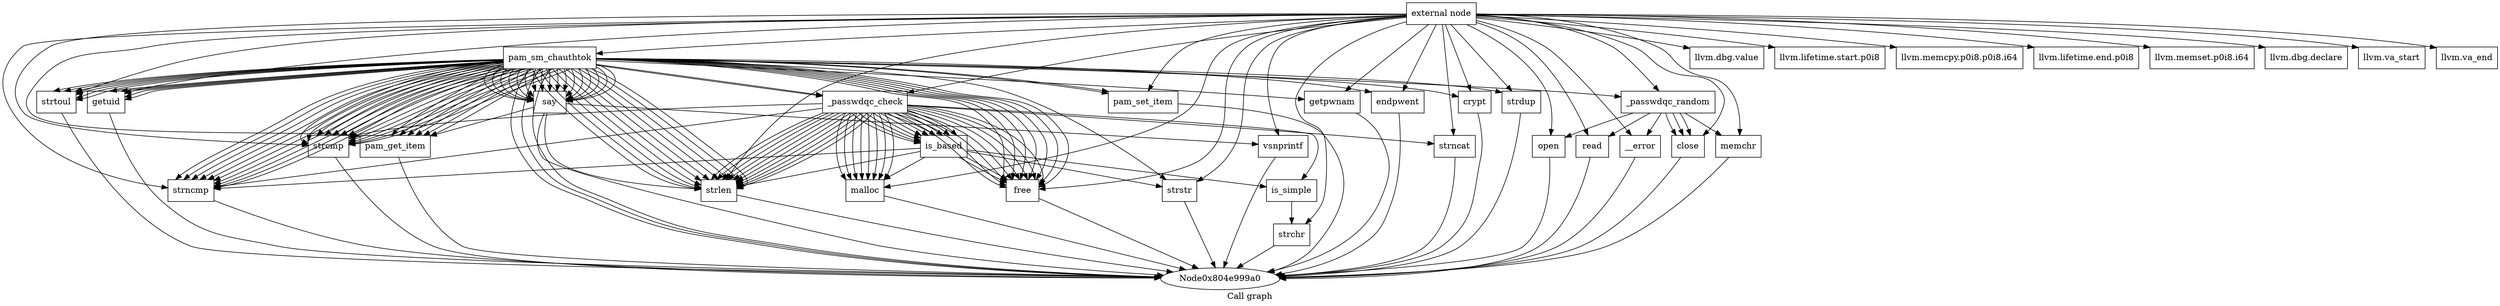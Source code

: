 digraph "Call graph" {
	label="Call graph";

	Node0x804e99970 [shape=record,label="{external node}"];
	Node0x804e99970 -> Node0x804e99a00;
	Node0x804e99970 -> Node0x8050ff060;
	Node0x804e99970 -> Node0x8050ff0c0;
	Node0x804e99970 -> Node0x8050ff120;
	Node0x804e99970 -> Node0x804e99a60;
	Node0x804e99970 -> Node0x804e99ac0;
	Node0x804e99970 -> Node0x804e99b20;
	Node0x804e99970 -> Node0x804e99b80;
	Node0x804e99970 -> Node0x8050ff1e0;
	Node0x804e99970 -> Node0x804e99c40;
	Node0x804e99970 -> Node0x804e99ca0;
	Node0x804e99970 -> Node0x804e99d00;
	Node0x804e99970 -> Node0x8050ff240;
	Node0x804e99970 -> Node0x804e99d60;
	Node0x804e99970 -> Node0x804e99dc0;
	Node0x804e99970 -> Node0x804e99e20;
	Node0x804e99970 -> Node0x804e99e80;
	Node0x804e99970 -> Node0x804e99fa0;
	Node0x804e99970 -> Node0x8050ff000;
	Node0x804e99970 -> Node0x8050ff2a0;
	Node0x804e99970 -> Node0x8050ff300;
	Node0x804e99970 -> Node0x8050ff180;
	Node0x804e99970 -> Node0x8050ff360;
	Node0x804e99970 -> Node0x804e99ee0;
	Node0x804e99970 -> Node0x8050ff3c0;
	Node0x804e99970 -> Node0x8050ff480;
	Node0x804e99970 -> Node0x8050ff540;
	Node0x804e99970 -> Node0x804e99f40;
	Node0x804e99970 -> Node0x8050ff5a0;
	Node0x804e99970 -> Node0x8050ff600;
	Node0x804e99970 -> Node0x8050ff660;
	Node0x804e99970 -> Node0x8050ff6c0;
	Node0x804e99970 -> Node0x8050ff720;
	Node0x804e99a00 [shape=record,label="{pam_sm_chauthtok}"];
	Node0x804e99a00 -> Node0x804e99a60;
	Node0x804e99a00 -> Node0x804e99a60;
	Node0x804e99a00 -> Node0x804e99ac0;
	Node0x804e99a00 -> Node0x804e99a60;
	Node0x804e99a00 -> Node0x804e99ac0;
	Node0x804e99a00 -> Node0x804e99a60;
	Node0x804e99a00 -> Node0x804e99ac0;
	Node0x804e99a00 -> Node0x804e99a60;
	Node0x804e99a00 -> Node0x804e99ac0;
	Node0x804e99a00 -> Node0x804e99a60;
	Node0x804e99a00 -> Node0x804e99b20;
	Node0x804e99a00 -> Node0x804e99b20;
	Node0x804e99a00 -> Node0x804e99a60;
	Node0x804e99a00 -> Node0x804e99ac0;
	Node0x804e99a00 -> Node0x804e99b20;
	Node0x804e99a00 -> Node0x804e99a60;
	Node0x804e99a00 -> Node0x804e99b20;
	Node0x804e99a00 -> Node0x804e99b20;
	Node0x804e99a00 -> Node0x804e99b20;
	Node0x804e99a00 -> Node0x804e99b20;
	Node0x804e99a00 -> Node0x804e99a60;
	Node0x804e99a00 -> Node0x804e99ac0;
	Node0x804e99a00 -> Node0x804e99a60;
	Node0x804e99a00 -> Node0x804e99b20;
	Node0x804e99a00 -> Node0x804e99b20;
	Node0x804e99a00 -> Node0x804e99b20;
	Node0x804e99a00 -> Node0x804e99b20;
	Node0x804e99a00 -> Node0x804e99b80;
	Node0x804e99a00 -> Node0x804e99be0;
	Node0x804e99a00 -> Node0x804e99be0;
	Node0x804e99a00 -> Node0x804e99b80;
	Node0x804e99a00 -> Node0x804e99c40;
	Node0x804e99a00 -> Node0x804e999a0;
	Node0x804e99a00 -> Node0x804e99ca0;
	Node0x804e99a00 -> Node0x804e99d00;
	Node0x804e99a00 -> Node0x804e99d60;
	Node0x804e99a00 -> Node0x804e99d60;
	Node0x804e99a00 -> Node0x804e99c40;
	Node0x804e99a00 -> Node0x804e99c40;
	Node0x804e99a00 -> Node0x804e99dc0;
	Node0x804e99a00 -> Node0x804e99e20;
	Node0x804e99a00 -> Node0x804e99b80;
	Node0x804e99a00 -> Node0x804e99e80;
	Node0x804e99a00 -> Node0x804e99b20;
	Node0x804e99a00 -> Node0x804e99d00;
	Node0x804e99a00 -> Node0x804e99b80;
	Node0x804e99a00 -> Node0x804e99c40;
	Node0x804e99a00 -> Node0x804e99d00;
	Node0x804e99a00 -> Node0x804e99be0;
	Node0x804e99a00 -> Node0x804e99be0;
	Node0x804e99a00 -> Node0x804e99ee0;
	Node0x804e99a00 -> Node0x804e99be0;
	Node0x804e99a00 -> Node0x804e99be0;
	Node0x804e99a00 -> Node0x804e99be0;
	Node0x804e99a00 -> Node0x804e99be0;
	Node0x804e99a00 -> Node0x804e99be0;
	Node0x804e99a00 -> Node0x804e99f40;
	Node0x804e99a00 -> Node0x804e99be0;
	Node0x804e99a00 -> Node0x804e99d00;
	Node0x804e99a00 -> Node0x804e99b80;
	Node0x804e99a00 -> Node0x804e99be0;
	Node0x804e99a00 -> Node0x804e99c40;
	Node0x804e99a00 -> Node0x804e999a0;
	Node0x804e99a00 -> Node0x804e99d00;
	Node0x804e99a00 -> Node0x804e99fa0;
	Node0x804e99a00 -> Node0x804e99d00;
	Node0x804e99a00 -> Node0x804e99d60;
	Node0x804e99a00 -> Node0x804e99d60;
	Node0x804e99a00 -> Node0x804e99d00;
	Node0x804e99a00 -> Node0x804e99d00;
	Node0x804e99a00 -> Node0x804e99be0;
	Node0x804e99a00 -> Node0x804e99be0;
	Node0x804e99a00 -> Node0x8050ff000;
	Node0x804e99a00 -> Node0x804e99ee0;
	Node0x804e99a00 -> Node0x804e99be0;
	Node0x804e99a00 -> Node0x804e99be0;
	Node0x804e99a00 -> Node0x804e99c40;
	Node0x804e99a00 -> Node0x804e999a0;
	Node0x804e99a00 -> Node0x804e99b20;
	Node0x804e99a00 -> Node0x804e99be0;
	Node0x804e99a00 -> Node0x804e99d00;
	Node0x804e99a00 -> Node0x804e99d60;
	Node0x804e99a00 -> Node0x804e99d60;
	Node0x804e99a00 -> Node0x804e99ca0;
	Node0x804e99a00 -> Node0x804e99d00;
	Node0x804e99a00 -> Node0x804e99d60;
	Node0x804e99a00 -> Node0x804e99be0;
	Node0x8050ff060 [shape=record,label="{llvm.dbg.value}"];
	Node0x8050ff0c0 [shape=record,label="{llvm.lifetime.start.p0i8}"];
	Node0x8050ff120 [shape=record,label="{llvm.memcpy.p0i8.p0i8.i64}"];
	Node0x804e99a60 [shape=record,label="{strncmp}"];
	Node0x804e99a60 -> Node0x804e999a0;
	Node0x804e99ac0 [shape=record,label="{strtoul}"];
	Node0x804e99ac0 -> Node0x804e999a0;
	Node0x804e99b20 [shape=record,label="{strcmp}"];
	Node0x804e99b20 -> Node0x804e999a0;
	Node0x804e99b80 [shape=record,label="{getuid}"];
	Node0x804e99b80 -> Node0x804e999a0;
	Node0x804e99be0 [shape=record,label="{say}"];
	Node0x804e99be0 -> Node0x8050ff180;
	Node0x804e99be0 -> Node0x804e99c40;
	Node0x804e99be0 -> Node0x804e999a0;
	Node0x804e99be0 -> Node0x804e99d00;
	Node0x8050ff1e0 [shape=record,label="{llvm.lifetime.end.p0i8}"];
	Node0x804e99c40 [shape=record,label="{pam_get_item}"];
	Node0x804e99c40 -> Node0x804e999a0;
	Node0x804e99ca0 [shape=record,label="{pam_set_item}"];
	Node0x804e99ca0 -> Node0x804e999a0;
	Node0x804e99d00 [shape=record,label="{strlen}"];
	Node0x804e99d00 -> Node0x804e999a0;
	Node0x8050ff240 [shape=record,label="{llvm.memset.p0i8.i64}"];
	Node0x804e99d60 [shape=record,label="{free}"];
	Node0x804e99d60 -> Node0x804e999a0;
	Node0x804e99dc0 [shape=record,label="{getpwnam}"];
	Node0x804e99dc0 -> Node0x804e999a0;
	Node0x804e99e20 [shape=record,label="{endpwent}"];
	Node0x804e99e20 -> Node0x804e999a0;
	Node0x804e99e80 [shape=record,label="{crypt}"];
	Node0x804e99e80 -> Node0x804e999a0;
	Node0x804e99fa0 [shape=record,label="{strdup}"];
	Node0x804e99fa0 -> Node0x804e999a0;
	Node0x8050ff000 [shape=record,label="{strstr}"];
	Node0x8050ff000 -> Node0x804e999a0;
	Node0x8050ff2a0 [shape=record,label="{llvm.dbg.declare}"];
	Node0x8050ff300 [shape=record,label="{llvm.va_start}"];
	Node0x8050ff180 [shape=record,label="{vsnprintf}"];
	Node0x8050ff180 -> Node0x804e999a0;
	Node0x8050ff360 [shape=record,label="{llvm.va_end}"];
	Node0x804e99ee0 [shape=record,label="{_passwdqc_check}"];
	Node0x804e99ee0 -> Node0x804e99b20;
	Node0x804e99ee0 -> Node0x804e99d00;
	Node0x804e99ee0 -> Node0x8050ff3c0;
	Node0x804e99ee0 -> Node0x804e99a60;
	Node0x804e99ee0 -> Node0x8050ff420;
	Node0x804e99ee0 -> Node0x804e99d00;
	Node0x804e99ee0 -> Node0x8050ff480;
	Node0x804e99ee0 -> Node0x804e99d00;
	Node0x804e99ee0 -> Node0x8050ff480;
	Node0x804e99ee0 -> Node0x804e99d00;
	Node0x804e99ee0 -> Node0x8050ff480;
	Node0x804e99ee0 -> Node0x804e99d00;
	Node0x804e99ee0 -> Node0x8050ff480;
	Node0x804e99ee0 -> Node0x804e99d00;
	Node0x804e99ee0 -> Node0x8050ff480;
	Node0x804e99ee0 -> Node0x804e99d00;
	Node0x804e99ee0 -> Node0x8050ff480;
	Node0x804e99ee0 -> Node0x8050ff4e0;
	Node0x804e99ee0 -> Node0x8050ff4e0;
	Node0x804e99ee0 -> Node0x8050ff4e0;
	Node0x804e99ee0 -> Node0x8050ff4e0;
	Node0x804e99ee0 -> Node0x8050ff4e0;
	Node0x804e99ee0 -> Node0x8050ff4e0;
	Node0x804e99ee0 -> Node0x804e99d00;
	Node0x804e99ee0 -> Node0x804e99d00;
	Node0x804e99ee0 -> Node0x8050ff480;
	Node0x804e99ee0 -> Node0x8050ff4e0;
	Node0x804e99ee0 -> Node0x8050ff4e0;
	Node0x804e99ee0 -> Node0x804e99d60;
	Node0x804e99ee0 -> Node0x804e99d00;
	Node0x804e99ee0 -> Node0x8050ff480;
	Node0x804e99ee0 -> Node0x8050ff4e0;
	Node0x804e99ee0 -> Node0x8050ff4e0;
	Node0x804e99ee0 -> Node0x804e99d60;
	Node0x804e99ee0 -> Node0x804e99d60;
	Node0x804e99ee0 -> Node0x804e99d60;
	Node0x804e99ee0 -> Node0x804e99d60;
	Node0x804e99ee0 -> Node0x804e99d60;
	Node0x804e99ee0 -> Node0x804e99d60;
	Node0x804e99ee0 -> Node0x804e99d60;
	Node0x8050ff3c0 [shape=record,label="{strncat}"];
	Node0x8050ff3c0 -> Node0x804e999a0;
	Node0x8050ff420 [shape=record,label="{is_simple}"];
	Node0x8050ff420 -> Node0x8050ff540;
	Node0x8050ff480 [shape=record,label="{malloc}"];
	Node0x8050ff480 -> Node0x804e999a0;
	Node0x8050ff4e0 [shape=record,label="{is_based}"];
	Node0x8050ff4e0 -> Node0x8050ff000;
	Node0x8050ff4e0 -> Node0x804e99d00;
	Node0x8050ff4e0 -> Node0x804e99a60;
	Node0x8050ff4e0 -> Node0x8050ff480;
	Node0x8050ff4e0 -> Node0x8050ff420;
	Node0x8050ff4e0 -> Node0x804e99d60;
	Node0x8050ff4e0 -> Node0x804e99d60;
	Node0x8050ff540 [shape=record,label="{strchr}"];
	Node0x8050ff540 -> Node0x804e999a0;
	Node0x804e99f40 [shape=record,label="{_passwdqc_random}"];
	Node0x804e99f40 -> Node0x8050ff5a0;
	Node0x804e99f40 -> Node0x8050ff600;
	Node0x804e99f40 -> Node0x8050ff660;
	Node0x804e99f40 -> Node0x8050ff6c0;
	Node0x804e99f40 -> Node0x8050ff720;
	Node0x804e99f40 -> Node0x8050ff6c0;
	Node0x804e99f40 -> Node0x8050ff6c0;
	Node0x8050ff5a0 [shape=record,label="{open}"];
	Node0x8050ff5a0 -> Node0x804e999a0;
	Node0x8050ff600 [shape=record,label="{read}"];
	Node0x8050ff600 -> Node0x804e999a0;
	Node0x8050ff660 [shape=record,label="{__error}"];
	Node0x8050ff660 -> Node0x804e999a0;
	Node0x8050ff6c0 [shape=record,label="{close}"];
	Node0x8050ff6c0 -> Node0x804e999a0;
	Node0x8050ff720 [shape=record,label="{memchr}"];
	Node0x8050ff720 -> Node0x804e999a0;
}
